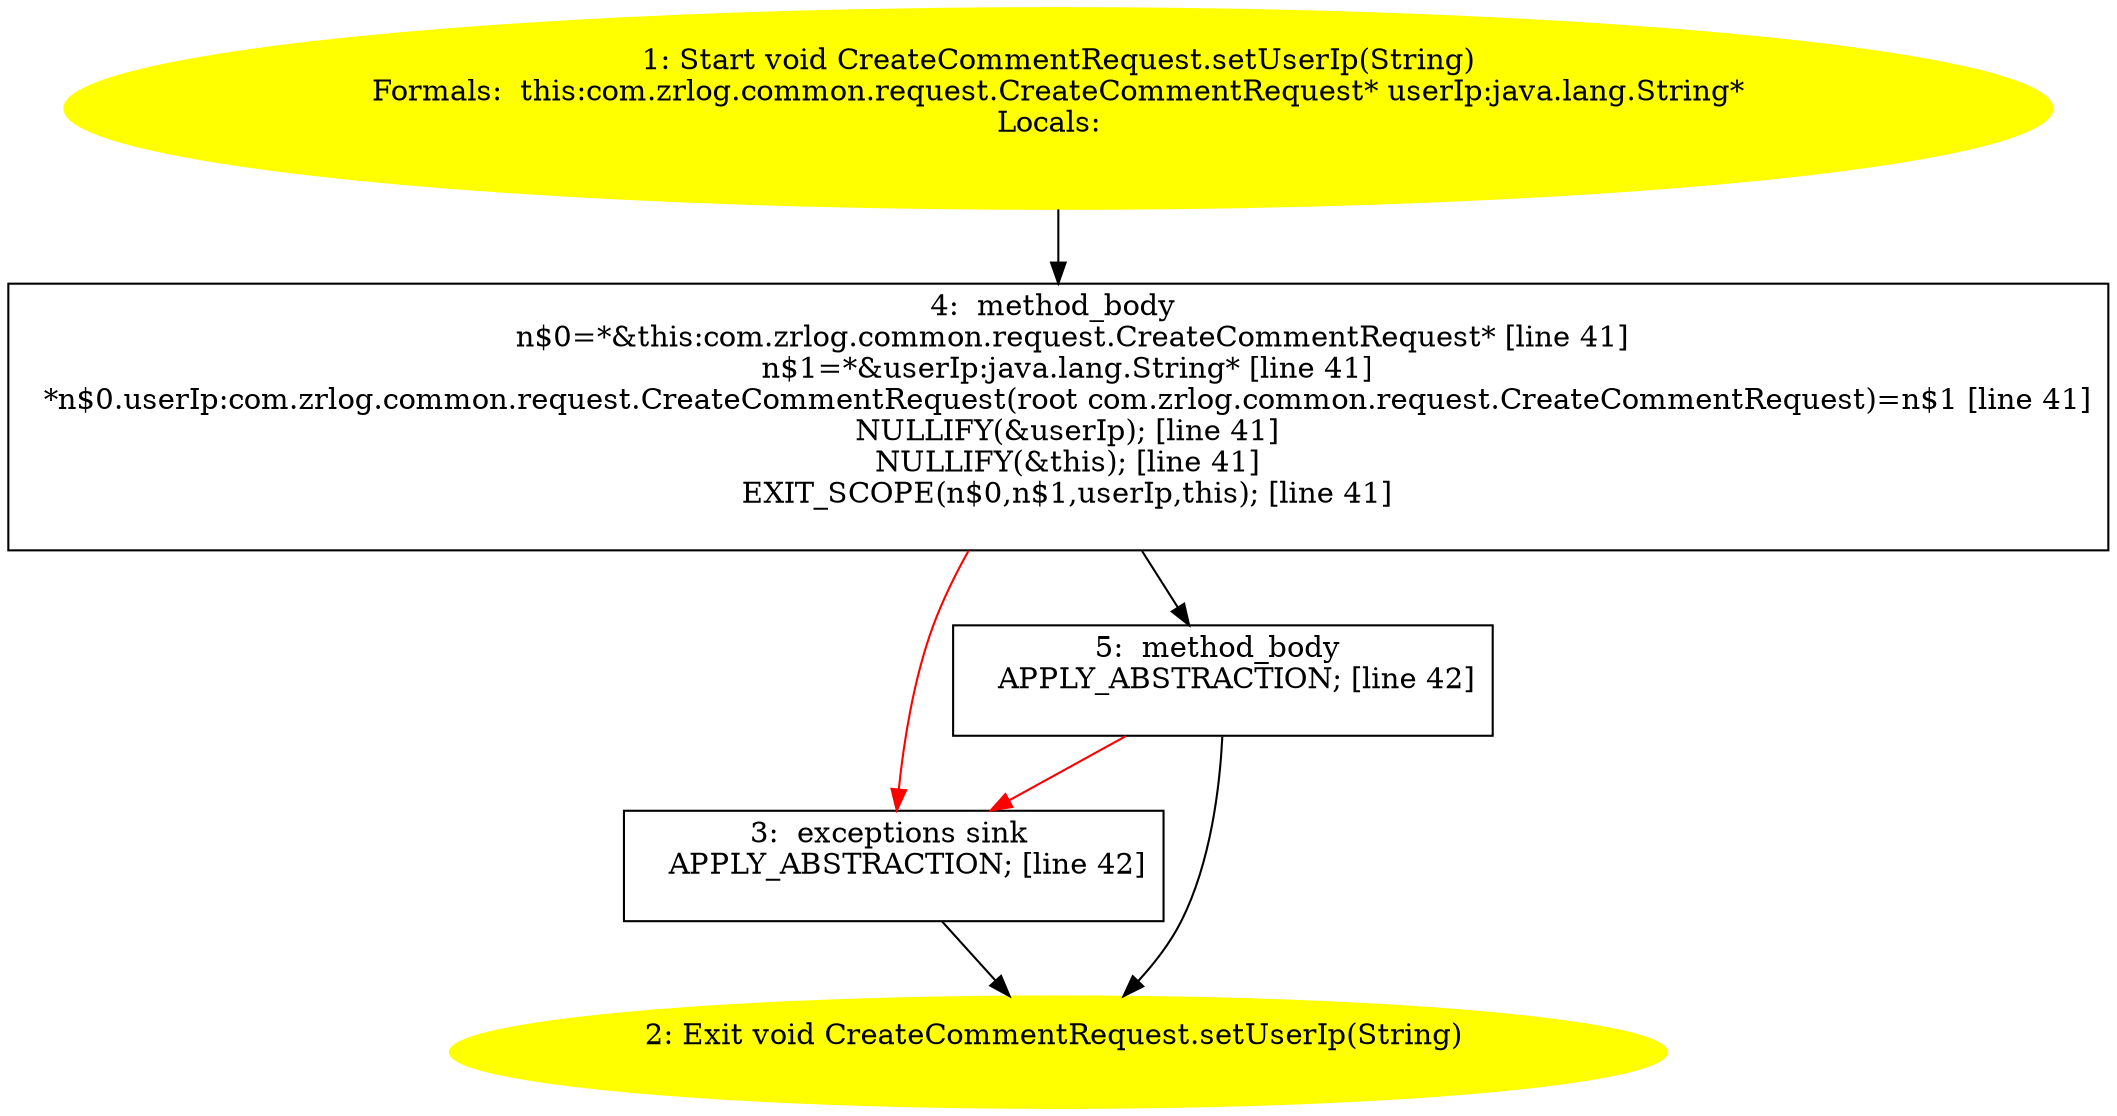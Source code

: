 /* @generated */
digraph cfg {
"com.zrlog.common.request.CreateCommentRequest.setUserIp(java.lang.String):void.967d439bc4f1951ca4a5f6f57b1423bd_1" [label="1: Start void CreateCommentRequest.setUserIp(String)\nFormals:  this:com.zrlog.common.request.CreateCommentRequest* userIp:java.lang.String*\nLocals:  \n  " color=yellow style=filled]
	

	 "com.zrlog.common.request.CreateCommentRequest.setUserIp(java.lang.String):void.967d439bc4f1951ca4a5f6f57b1423bd_1" -> "com.zrlog.common.request.CreateCommentRequest.setUserIp(java.lang.String):void.967d439bc4f1951ca4a5f6f57b1423bd_4" ;
"com.zrlog.common.request.CreateCommentRequest.setUserIp(java.lang.String):void.967d439bc4f1951ca4a5f6f57b1423bd_2" [label="2: Exit void CreateCommentRequest.setUserIp(String) \n  " color=yellow style=filled]
	

"com.zrlog.common.request.CreateCommentRequest.setUserIp(java.lang.String):void.967d439bc4f1951ca4a5f6f57b1423bd_3" [label="3:  exceptions sink \n   APPLY_ABSTRACTION; [line 42]\n " shape="box"]
	

	 "com.zrlog.common.request.CreateCommentRequest.setUserIp(java.lang.String):void.967d439bc4f1951ca4a5f6f57b1423bd_3" -> "com.zrlog.common.request.CreateCommentRequest.setUserIp(java.lang.String):void.967d439bc4f1951ca4a5f6f57b1423bd_2" ;
"com.zrlog.common.request.CreateCommentRequest.setUserIp(java.lang.String):void.967d439bc4f1951ca4a5f6f57b1423bd_4" [label="4:  method_body \n   n$0=*&this:com.zrlog.common.request.CreateCommentRequest* [line 41]\n  n$1=*&userIp:java.lang.String* [line 41]\n  *n$0.userIp:com.zrlog.common.request.CreateCommentRequest(root com.zrlog.common.request.CreateCommentRequest)=n$1 [line 41]\n  NULLIFY(&userIp); [line 41]\n  NULLIFY(&this); [line 41]\n  EXIT_SCOPE(n$0,n$1,userIp,this); [line 41]\n " shape="box"]
	

	 "com.zrlog.common.request.CreateCommentRequest.setUserIp(java.lang.String):void.967d439bc4f1951ca4a5f6f57b1423bd_4" -> "com.zrlog.common.request.CreateCommentRequest.setUserIp(java.lang.String):void.967d439bc4f1951ca4a5f6f57b1423bd_5" ;
	 "com.zrlog.common.request.CreateCommentRequest.setUserIp(java.lang.String):void.967d439bc4f1951ca4a5f6f57b1423bd_4" -> "com.zrlog.common.request.CreateCommentRequest.setUserIp(java.lang.String):void.967d439bc4f1951ca4a5f6f57b1423bd_3" [color="red" ];
"com.zrlog.common.request.CreateCommentRequest.setUserIp(java.lang.String):void.967d439bc4f1951ca4a5f6f57b1423bd_5" [label="5:  method_body \n   APPLY_ABSTRACTION; [line 42]\n " shape="box"]
	

	 "com.zrlog.common.request.CreateCommentRequest.setUserIp(java.lang.String):void.967d439bc4f1951ca4a5f6f57b1423bd_5" -> "com.zrlog.common.request.CreateCommentRequest.setUserIp(java.lang.String):void.967d439bc4f1951ca4a5f6f57b1423bd_2" ;
	 "com.zrlog.common.request.CreateCommentRequest.setUserIp(java.lang.String):void.967d439bc4f1951ca4a5f6f57b1423bd_5" -> "com.zrlog.common.request.CreateCommentRequest.setUserIp(java.lang.String):void.967d439bc4f1951ca4a5f6f57b1423bd_3" [color="red" ];
}

